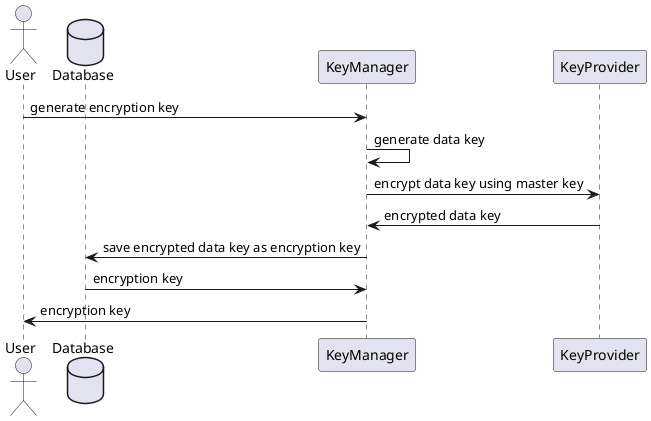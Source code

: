 @startuml Generate Encryption Key

actor User
database Database

User -> KeyManager: generate encryption key
KeyManager -> KeyManager: generate data key
KeyManager -> KeyProvider: encrypt data key using master key
KeyProvider -> KeyManager: encrypted data key
KeyManager -> Database: save encrypted data key as encryption key
Database -> KeyManager: encryption key
KeyManager -> User: encryption key

@enduml

